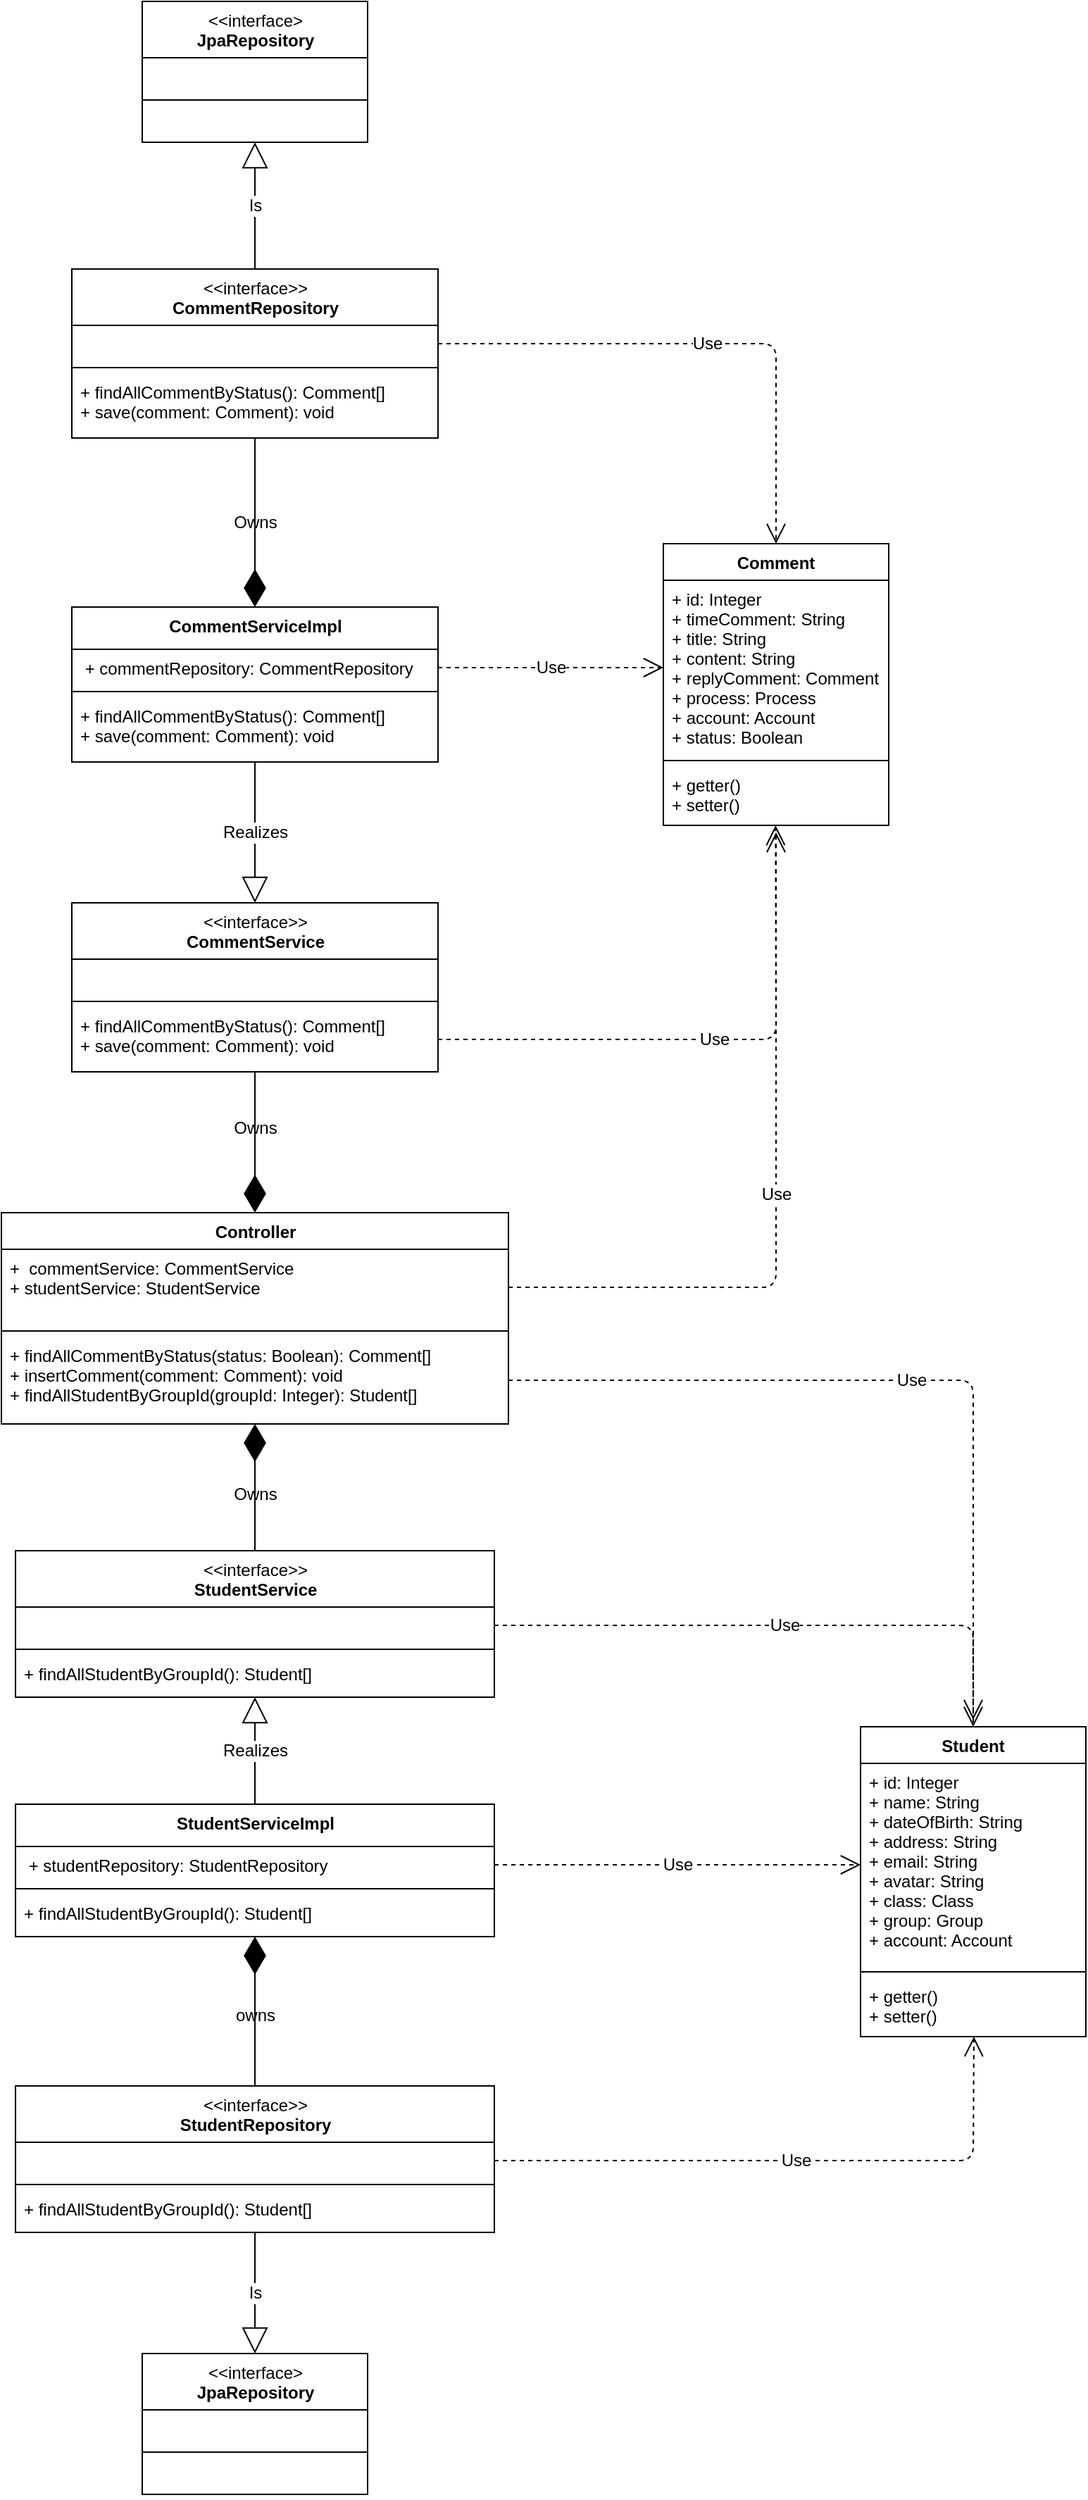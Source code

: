 <mxfile version="14.4.8" type="github">
  <diagram id="C5RBs43oDa-KdzZeNtuy" name="Page-1">
    <mxGraphModel dx="865" dy="1593" grid="1" gridSize="10" guides="1" tooltips="1" connect="1" arrows="1" fold="1" page="1" pageScale="1" pageWidth="827" pageHeight="1169" math="0" shadow="0">
      <root>
        <mxCell id="WIyWlLk6GJQsqaUBKTNV-0" />
        <mxCell id="WIyWlLk6GJQsqaUBKTNV-1" parent="WIyWlLk6GJQsqaUBKTNV-0" />
        <mxCell id="WWeWj_TmxvZapYBKQ9es-5" value="Comment" style="swimlane;fontStyle=1;align=center;verticalAlign=top;childLayout=stackLayout;horizontal=1;startSize=26;horizontalStack=0;resizeParent=1;resizeParentMax=0;resizeLast=0;collapsible=1;marginBottom=0;fontSize=12;" vertex="1" parent="WIyWlLk6GJQsqaUBKTNV-1">
          <mxGeometry x="510" y="-525" width="160" height="200" as="geometry" />
        </mxCell>
        <mxCell id="WWeWj_TmxvZapYBKQ9es-6" value="+ id: Integer&#xa;+ timeComment: String&#xa;+ title: String&#xa;+ content: String&#xa;+ replyComment: Comment&#xa;+ process: Process&#xa;+ account: Account&#xa;+ status: Boolean" style="text;strokeColor=none;fillColor=none;align=left;verticalAlign=top;spacingLeft=4;spacingRight=4;overflow=hidden;rotatable=0;points=[[0,0.5],[1,0.5]];portConstraint=eastwest;fontSize=12;" vertex="1" parent="WWeWj_TmxvZapYBKQ9es-5">
          <mxGeometry y="26" width="160" height="124" as="geometry" />
        </mxCell>
        <mxCell id="WWeWj_TmxvZapYBKQ9es-7" value="" style="line;strokeWidth=1;fillColor=none;align=left;verticalAlign=middle;spacingTop=-1;spacingLeft=3;spacingRight=3;rotatable=0;labelPosition=right;points=[];portConstraint=eastwest;fontSize=12;" vertex="1" parent="WWeWj_TmxvZapYBKQ9es-5">
          <mxGeometry y="150" width="160" height="8" as="geometry" />
        </mxCell>
        <mxCell id="WWeWj_TmxvZapYBKQ9es-8" value="+ getter()&#xa;+ setter()" style="text;strokeColor=none;fillColor=none;align=left;verticalAlign=top;spacingLeft=4;spacingRight=4;overflow=hidden;rotatable=0;points=[[0,0.5],[1,0.5]];portConstraint=eastwest;fontSize=12;" vertex="1" parent="WWeWj_TmxvZapYBKQ9es-5">
          <mxGeometry y="158" width="160" height="42" as="geometry" />
        </mxCell>
        <mxCell id="WWeWj_TmxvZapYBKQ9es-13" value="Student" style="swimlane;fontStyle=1;align=center;verticalAlign=top;childLayout=stackLayout;horizontal=1;startSize=26;horizontalStack=0;resizeParent=1;resizeParentMax=0;resizeLast=0;collapsible=1;marginBottom=0;fontSize=12;" vertex="1" parent="WIyWlLk6GJQsqaUBKTNV-1">
          <mxGeometry x="650" y="315" width="160" height="220" as="geometry" />
        </mxCell>
        <mxCell id="WWeWj_TmxvZapYBKQ9es-14" value="+ id: Integer&#xa;+ name: String&#xa;+ dateOfBirth: String&#xa;+ address: String&#xa;+ email: String&#xa;+ avatar: String&#xa;+ class: Class&#xa;+ group: Group&#xa;+ account: Account" style="text;strokeColor=none;fillColor=none;align=left;verticalAlign=top;spacingLeft=4;spacingRight=4;overflow=hidden;rotatable=0;points=[[0,0.5],[1,0.5]];portConstraint=eastwest;fontSize=12;" vertex="1" parent="WWeWj_TmxvZapYBKQ9es-13">
          <mxGeometry y="26" width="160" height="144" as="geometry" />
        </mxCell>
        <mxCell id="WWeWj_TmxvZapYBKQ9es-15" value="" style="line;strokeWidth=1;fillColor=none;align=left;verticalAlign=middle;spacingTop=-1;spacingLeft=3;spacingRight=3;rotatable=0;labelPosition=right;points=[];portConstraint=eastwest;fontSize=12;" vertex="1" parent="WWeWj_TmxvZapYBKQ9es-13">
          <mxGeometry y="170" width="160" height="8" as="geometry" />
        </mxCell>
        <mxCell id="WWeWj_TmxvZapYBKQ9es-16" value="+ getter()&#xa;+ setter()" style="text;strokeColor=none;fillColor=none;align=left;verticalAlign=top;spacingLeft=4;spacingRight=4;overflow=hidden;rotatable=0;points=[[0,0.5],[1,0.5]];portConstraint=eastwest;fontSize=12;" vertex="1" parent="WWeWj_TmxvZapYBKQ9es-13">
          <mxGeometry y="178" width="160" height="42" as="geometry" />
        </mxCell>
        <mxCell id="WWeWj_TmxvZapYBKQ9es-17" value="&lt;span style=&quot;font-weight: normal; font-size: 12px;&quot;&gt;&amp;lt;&amp;lt;interface&amp;gt;&amp;gt;&lt;/span&gt;&lt;br style=&quot;font-size: 12px;&quot;&gt;StudentRepository" style="swimlane;fontStyle=1;align=center;verticalAlign=top;childLayout=stackLayout;horizontal=1;startSize=40;horizontalStack=0;resizeParent=1;resizeParentMax=0;resizeLast=0;collapsible=1;marginBottom=0;html=1;fontSize=12;" vertex="1" parent="WIyWlLk6GJQsqaUBKTNV-1">
          <mxGeometry x="50" y="570" width="340" height="104" as="geometry" />
        </mxCell>
        <mxCell id="WWeWj_TmxvZapYBKQ9es-18" value=" " style="text;strokeColor=none;fillColor=none;align=left;verticalAlign=top;spacingLeft=4;spacingRight=4;overflow=hidden;rotatable=0;points=[[0,0.5],[1,0.5]];portConstraint=eastwest;fontSize=12;" vertex="1" parent="WWeWj_TmxvZapYBKQ9es-17">
          <mxGeometry y="40" width="340" height="26" as="geometry" />
        </mxCell>
        <mxCell id="WWeWj_TmxvZapYBKQ9es-19" value="" style="line;strokeWidth=1;fillColor=none;align=left;verticalAlign=middle;spacingTop=-1;spacingLeft=3;spacingRight=3;rotatable=0;labelPosition=right;points=[];portConstraint=eastwest;fontSize=12;" vertex="1" parent="WWeWj_TmxvZapYBKQ9es-17">
          <mxGeometry y="66" width="340" height="8" as="geometry" />
        </mxCell>
        <mxCell id="WWeWj_TmxvZapYBKQ9es-20" value="+ findAllStudentByGroupId(): Student[]" style="text;strokeColor=none;fillColor=none;align=left;verticalAlign=top;spacingLeft=4;spacingRight=4;overflow=hidden;rotatable=0;points=[[0,0.5],[1,0.5]];portConstraint=eastwest;fontSize=12;" vertex="1" parent="WWeWj_TmxvZapYBKQ9es-17">
          <mxGeometry y="74" width="340" height="30" as="geometry" />
        </mxCell>
        <mxCell id="WWeWj_TmxvZapYBKQ9es-25" value="&lt;span style=&quot;font-weight: normal; font-size: 12px;&quot;&gt;&amp;lt;&amp;lt;interface&amp;gt;&amp;gt;&lt;/span&gt;&lt;br style=&quot;font-size: 12px;&quot;&gt;StudentService" style="swimlane;fontStyle=1;align=center;verticalAlign=top;childLayout=stackLayout;horizontal=1;startSize=40;horizontalStack=0;resizeParent=1;resizeParentMax=0;resizeLast=0;collapsible=1;marginBottom=0;html=1;fontSize=12;" vertex="1" parent="WIyWlLk6GJQsqaUBKTNV-1">
          <mxGeometry x="50" y="190" width="340" height="104" as="geometry" />
        </mxCell>
        <mxCell id="WWeWj_TmxvZapYBKQ9es-26" value=" " style="text;strokeColor=none;fillColor=none;align=left;verticalAlign=top;spacingLeft=4;spacingRight=4;overflow=hidden;rotatable=0;points=[[0,0.5],[1,0.5]];portConstraint=eastwest;fontSize=12;" vertex="1" parent="WWeWj_TmxvZapYBKQ9es-25">
          <mxGeometry y="40" width="340" height="26" as="geometry" />
        </mxCell>
        <mxCell id="WWeWj_TmxvZapYBKQ9es-27" value="" style="line;strokeWidth=1;fillColor=none;align=left;verticalAlign=middle;spacingTop=-1;spacingLeft=3;spacingRight=3;rotatable=0;labelPosition=right;points=[];portConstraint=eastwest;fontSize=12;" vertex="1" parent="WWeWj_TmxvZapYBKQ9es-25">
          <mxGeometry y="66" width="340" height="8" as="geometry" />
        </mxCell>
        <mxCell id="WWeWj_TmxvZapYBKQ9es-28" value="+ findAllStudentByGroupId(): Student[]" style="text;strokeColor=none;fillColor=none;align=left;verticalAlign=top;spacingLeft=4;spacingRight=4;overflow=hidden;rotatable=0;points=[[0,0.5],[1,0.5]];portConstraint=eastwest;fontSize=12;" vertex="1" parent="WWeWj_TmxvZapYBKQ9es-25">
          <mxGeometry y="74" width="340" height="30" as="geometry" />
        </mxCell>
        <mxCell id="WWeWj_TmxvZapYBKQ9es-33" value="StudentServiceImpl" style="swimlane;fontStyle=1;align=center;verticalAlign=top;childLayout=stackLayout;horizontal=1;startSize=30;horizontalStack=0;resizeParent=1;resizeParentMax=0;resizeLast=0;collapsible=1;marginBottom=0;html=1;fontSize=12;" vertex="1" parent="WIyWlLk6GJQsqaUBKTNV-1">
          <mxGeometry x="50" y="370" width="340" height="94" as="geometry" />
        </mxCell>
        <mxCell id="WWeWj_TmxvZapYBKQ9es-34" value=" + studentRepository: StudentRepository" style="text;strokeColor=none;fillColor=none;align=left;verticalAlign=top;spacingLeft=4;spacingRight=4;overflow=hidden;rotatable=0;points=[[0,0.5],[1,0.5]];portConstraint=eastwest;fontSize=12;" vertex="1" parent="WWeWj_TmxvZapYBKQ9es-33">
          <mxGeometry y="30" width="340" height="26" as="geometry" />
        </mxCell>
        <mxCell id="WWeWj_TmxvZapYBKQ9es-35" value="" style="line;strokeWidth=1;fillColor=none;align=left;verticalAlign=middle;spacingTop=-1;spacingLeft=3;spacingRight=3;rotatable=0;labelPosition=right;points=[];portConstraint=eastwest;fontSize=12;" vertex="1" parent="WWeWj_TmxvZapYBKQ9es-33">
          <mxGeometry y="56" width="340" height="8" as="geometry" />
        </mxCell>
        <mxCell id="WWeWj_TmxvZapYBKQ9es-36" value="+ findAllStudentByGroupId(): Student[]" style="text;strokeColor=none;fillColor=none;align=left;verticalAlign=top;spacingLeft=4;spacingRight=4;overflow=hidden;rotatable=0;points=[[0,0.5],[1,0.5]];portConstraint=eastwest;fontSize=12;" vertex="1" parent="WWeWj_TmxvZapYBKQ9es-33">
          <mxGeometry y="64" width="340" height="30" as="geometry" />
        </mxCell>
        <mxCell id="WWeWj_TmxvZapYBKQ9es-37" value="&lt;span style=&quot;font-weight: normal; font-size: 12px;&quot;&gt;&amp;lt;&amp;lt;interface&amp;gt;&amp;gt;&lt;/span&gt;&lt;br style=&quot;font-size: 12px;&quot;&gt;CommentRepository" style="swimlane;fontStyle=1;align=center;verticalAlign=top;childLayout=stackLayout;horizontal=1;startSize=40;horizontalStack=0;resizeParent=1;resizeParentMax=0;resizeLast=0;collapsible=1;marginBottom=0;html=1;fontSize=12;" vertex="1" parent="WIyWlLk6GJQsqaUBKTNV-1">
          <mxGeometry x="90" y="-720" width="260" height="120" as="geometry" />
        </mxCell>
        <mxCell id="WWeWj_TmxvZapYBKQ9es-38" value=" " style="text;strokeColor=none;fillColor=none;align=left;verticalAlign=top;spacingLeft=4;spacingRight=4;overflow=hidden;rotatable=0;points=[[0,0.5],[1,0.5]];portConstraint=eastwest;fontSize=12;" vertex="1" parent="WWeWj_TmxvZapYBKQ9es-37">
          <mxGeometry y="40" width="260" height="26" as="geometry" />
        </mxCell>
        <mxCell id="WWeWj_TmxvZapYBKQ9es-39" value="" style="line;strokeWidth=1;fillColor=none;align=left;verticalAlign=middle;spacingTop=-1;spacingLeft=3;spacingRight=3;rotatable=0;labelPosition=right;points=[];portConstraint=eastwest;fontSize=12;" vertex="1" parent="WWeWj_TmxvZapYBKQ9es-37">
          <mxGeometry y="66" width="260" height="8" as="geometry" />
        </mxCell>
        <mxCell id="WWeWj_TmxvZapYBKQ9es-40" value="+ findAllCommentByStatus(): Comment[]&#xa;+ save(comment: Comment): void" style="text;strokeColor=none;fillColor=none;align=left;verticalAlign=top;spacingLeft=4;spacingRight=4;overflow=hidden;rotatable=0;points=[[0,0.5],[1,0.5]];portConstraint=eastwest;fontSize=12;" vertex="1" parent="WWeWj_TmxvZapYBKQ9es-37">
          <mxGeometry y="74" width="260" height="46" as="geometry" />
        </mxCell>
        <mxCell id="WWeWj_TmxvZapYBKQ9es-41" value="CommentServiceImpl" style="swimlane;fontStyle=1;align=center;verticalAlign=top;childLayout=stackLayout;horizontal=1;startSize=30;horizontalStack=0;resizeParent=1;resizeParentMax=0;resizeLast=0;collapsible=1;marginBottom=0;html=1;fontSize=12;" vertex="1" parent="WIyWlLk6GJQsqaUBKTNV-1">
          <mxGeometry x="90" y="-480" width="260" height="110" as="geometry" />
        </mxCell>
        <mxCell id="WWeWj_TmxvZapYBKQ9es-42" value=" + commentRepository: CommentRepository" style="text;strokeColor=none;fillColor=none;align=left;verticalAlign=top;spacingLeft=4;spacingRight=4;overflow=hidden;rotatable=0;points=[[0,0.5],[1,0.5]];portConstraint=eastwest;fontSize=12;" vertex="1" parent="WWeWj_TmxvZapYBKQ9es-41">
          <mxGeometry y="30" width="260" height="26" as="geometry" />
        </mxCell>
        <mxCell id="WWeWj_TmxvZapYBKQ9es-43" value="" style="line;strokeWidth=1;fillColor=none;align=left;verticalAlign=middle;spacingTop=-1;spacingLeft=3;spacingRight=3;rotatable=0;labelPosition=right;points=[];portConstraint=eastwest;fontSize=12;" vertex="1" parent="WWeWj_TmxvZapYBKQ9es-41">
          <mxGeometry y="56" width="260" height="8" as="geometry" />
        </mxCell>
        <mxCell id="WWeWj_TmxvZapYBKQ9es-44" value="+ findAllCommentByStatus(): Comment[]&#xa;+ save(comment: Comment): void" style="text;strokeColor=none;fillColor=none;align=left;verticalAlign=top;spacingLeft=4;spacingRight=4;overflow=hidden;rotatable=0;points=[[0,0.5],[1,0.5]];portConstraint=eastwest;fontSize=12;" vertex="1" parent="WWeWj_TmxvZapYBKQ9es-41">
          <mxGeometry y="64" width="260" height="46" as="geometry" />
        </mxCell>
        <mxCell id="WWeWj_TmxvZapYBKQ9es-45" value="&lt;span style=&quot;font-weight: normal; font-size: 12px;&quot;&gt;&amp;lt;&amp;lt;interface&amp;gt;&amp;gt;&lt;/span&gt;&lt;br style=&quot;font-size: 12px;&quot;&gt;CommentService" style="swimlane;fontStyle=1;align=center;verticalAlign=top;childLayout=stackLayout;horizontal=1;startSize=40;horizontalStack=0;resizeParent=1;resizeParentMax=0;resizeLast=0;collapsible=1;marginBottom=0;html=1;fontSize=12;" vertex="1" parent="WIyWlLk6GJQsqaUBKTNV-1">
          <mxGeometry x="90" y="-270" width="260" height="120" as="geometry" />
        </mxCell>
        <mxCell id="WWeWj_TmxvZapYBKQ9es-46" value=" " style="text;strokeColor=none;fillColor=none;align=left;verticalAlign=top;spacingLeft=4;spacingRight=4;overflow=hidden;rotatable=0;points=[[0,0.5],[1,0.5]];portConstraint=eastwest;fontSize=12;" vertex="1" parent="WWeWj_TmxvZapYBKQ9es-45">
          <mxGeometry y="40" width="260" height="26" as="geometry" />
        </mxCell>
        <mxCell id="WWeWj_TmxvZapYBKQ9es-47" value="" style="line;strokeWidth=1;fillColor=none;align=left;verticalAlign=middle;spacingTop=-1;spacingLeft=3;spacingRight=3;rotatable=0;labelPosition=right;points=[];portConstraint=eastwest;fontSize=12;" vertex="1" parent="WWeWj_TmxvZapYBKQ9es-45">
          <mxGeometry y="66" width="260" height="8" as="geometry" />
        </mxCell>
        <mxCell id="WWeWj_TmxvZapYBKQ9es-48" value="+ findAllCommentByStatus(): Comment[]&#xa;+ save(comment: Comment): void" style="text;strokeColor=none;fillColor=none;align=left;verticalAlign=top;spacingLeft=4;spacingRight=4;overflow=hidden;rotatable=0;points=[[0,0.5],[1,0.5]];portConstraint=eastwest;fontSize=12;" vertex="1" parent="WWeWj_TmxvZapYBKQ9es-45">
          <mxGeometry y="74" width="260" height="46" as="geometry" />
        </mxCell>
        <mxCell id="WWeWj_TmxvZapYBKQ9es-49" value="Controller" style="swimlane;fontStyle=1;align=center;verticalAlign=top;childLayout=stackLayout;horizontal=1;startSize=26;horizontalStack=0;resizeParent=1;resizeParentMax=0;resizeLast=0;collapsible=1;marginBottom=0;html=1;fontSize=12;" vertex="1" parent="WIyWlLk6GJQsqaUBKTNV-1">
          <mxGeometry x="40" y="-50" width="360" height="150" as="geometry" />
        </mxCell>
        <mxCell id="WWeWj_TmxvZapYBKQ9es-50" value="+  commentService: CommentService&#xa;+ studentService: StudentService" style="text;strokeColor=none;fillColor=none;align=left;verticalAlign=top;spacingLeft=4;spacingRight=4;overflow=hidden;rotatable=0;points=[[0,0.5],[1,0.5]];portConstraint=eastwest;fontSize=12;" vertex="1" parent="WWeWj_TmxvZapYBKQ9es-49">
          <mxGeometry y="26" width="360" height="54" as="geometry" />
        </mxCell>
        <mxCell id="WWeWj_TmxvZapYBKQ9es-51" value="" style="line;strokeWidth=1;fillColor=none;align=left;verticalAlign=middle;spacingTop=-1;spacingLeft=3;spacingRight=3;rotatable=0;labelPosition=right;points=[];portConstraint=eastwest;fontSize=12;" vertex="1" parent="WWeWj_TmxvZapYBKQ9es-49">
          <mxGeometry y="80" width="360" height="8" as="geometry" />
        </mxCell>
        <mxCell id="WWeWj_TmxvZapYBKQ9es-52" value="+ findAllCommentByStatus(status: Boolean): Comment[]&#xa;+ insertComment(comment: Comment): void&#xa;+ findAllStudentByGroupId(groupId: Integer): Student[]" style="text;strokeColor=none;fillColor=none;align=left;verticalAlign=top;spacingLeft=4;spacingRight=4;overflow=hidden;rotatable=0;points=[[0,0.5],[1,0.5]];portConstraint=eastwest;fontSize=12;" vertex="1" parent="WWeWj_TmxvZapYBKQ9es-49">
          <mxGeometry y="88" width="360" height="62" as="geometry" />
        </mxCell>
        <mxCell id="WWeWj_TmxvZapYBKQ9es-53" value="Use" style="endArrow=open;endSize=12;dashed=1;html=1;entryX=0.503;entryY=1;entryDx=0;entryDy=0;exitX=1;exitY=0.5;exitDx=0;exitDy=0;entryPerimeter=0;fontSize=12;" edge="1" parent="WIyWlLk6GJQsqaUBKTNV-1" source="WWeWj_TmxvZapYBKQ9es-18" target="WWeWj_TmxvZapYBKQ9es-16">
          <mxGeometry width="160" relative="1" as="geometry">
            <mxPoint x="420" y="430" as="sourcePoint" />
            <mxPoint x="580" y="430" as="targetPoint" />
            <Array as="points">
              <mxPoint x="730" y="623" />
            </Array>
          </mxGeometry>
        </mxCell>
        <mxCell id="WWeWj_TmxvZapYBKQ9es-54" value="Use" style="endArrow=open;endSize=12;dashed=1;html=1;exitX=1;exitY=0.5;exitDx=0;exitDy=0;fontSize=12;" edge="1" parent="WIyWlLk6GJQsqaUBKTNV-1" source="WWeWj_TmxvZapYBKQ9es-34" target="WWeWj_TmxvZapYBKQ9es-14">
          <mxGeometry width="160" relative="1" as="geometry">
            <mxPoint x="420" y="430" as="sourcePoint" />
            <mxPoint x="650" y="410" as="targetPoint" />
            <Array as="points" />
          </mxGeometry>
        </mxCell>
        <mxCell id="WWeWj_TmxvZapYBKQ9es-55" value="Use" style="endArrow=open;endSize=12;dashed=1;html=1;entryX=0.5;entryY=0;entryDx=0;entryDy=0;exitX=1;exitY=0.5;exitDx=0;exitDy=0;fontSize=12;" edge="1" parent="WIyWlLk6GJQsqaUBKTNV-1" source="WWeWj_TmxvZapYBKQ9es-26" target="WWeWj_TmxvZapYBKQ9es-13">
          <mxGeometry width="160" relative="1" as="geometry">
            <mxPoint x="420" y="430" as="sourcePoint" />
            <mxPoint x="580" y="430" as="targetPoint" />
            <Array as="points">
              <mxPoint x="730" y="243" />
            </Array>
          </mxGeometry>
        </mxCell>
        <mxCell id="WWeWj_TmxvZapYBKQ9es-56" value="" style="endArrow=diamondThin;endFill=1;endSize=24;html=1;exitX=0.5;exitY=0;exitDx=0;exitDy=0;fontSize=12;" edge="1" parent="WIyWlLk6GJQsqaUBKTNV-1" source="WWeWj_TmxvZapYBKQ9es-17" target="WWeWj_TmxvZapYBKQ9es-36">
          <mxGeometry width="160" relative="1" as="geometry">
            <mxPoint x="346" y="430" as="sourcePoint" />
            <mxPoint x="506" y="430" as="targetPoint" />
          </mxGeometry>
        </mxCell>
        <mxCell id="WWeWj_TmxvZapYBKQ9es-57" value="owns" style="text;html=1;align=center;verticalAlign=middle;resizable=0;points=[];autosize=1;fontSize=12;" vertex="1" parent="WIyWlLk6GJQsqaUBKTNV-1">
          <mxGeometry x="200" y="510" width="40" height="20" as="geometry" />
        </mxCell>
        <mxCell id="WWeWj_TmxvZapYBKQ9es-60" value="Realizes" style="endArrow=block;endSize=16;endFill=0;html=1;exitX=0.5;exitY=0;exitDx=0;exitDy=0;fontSize=12;" edge="1" parent="WIyWlLk6GJQsqaUBKTNV-1" source="WWeWj_TmxvZapYBKQ9es-33" target="WWeWj_TmxvZapYBKQ9es-28">
          <mxGeometry width="160" relative="1" as="geometry">
            <mxPoint x="346" y="430" as="sourcePoint" />
            <mxPoint x="506" y="430" as="targetPoint" />
          </mxGeometry>
        </mxCell>
        <mxCell id="WWeWj_TmxvZapYBKQ9es-61" value="" style="endArrow=diamondThin;endFill=1;endSize=24;html=1;entryX=0.5;entryY=0;entryDx=0;entryDy=0;fontSize=12;" edge="1" parent="WIyWlLk6GJQsqaUBKTNV-1" source="WWeWj_TmxvZapYBKQ9es-40" target="WWeWj_TmxvZapYBKQ9es-41">
          <mxGeometry width="160" relative="1" as="geometry">
            <mxPoint x="409" y="-444" as="sourcePoint" />
            <mxPoint x="409" y="-550" as="targetPoint" />
          </mxGeometry>
        </mxCell>
        <mxCell id="WWeWj_TmxvZapYBKQ9es-62" value="Owns" style="text;html=1;align=center;verticalAlign=middle;resizable=0;points=[];autosize=1;fontSize=12;" vertex="1" parent="WIyWlLk6GJQsqaUBKTNV-1">
          <mxGeometry x="195" y="-550" width="50" height="20" as="geometry" />
        </mxCell>
        <mxCell id="WWeWj_TmxvZapYBKQ9es-65" value="Realizes" style="endArrow=block;endSize=16;endFill=0;html=1;fontSize=12;" edge="1" parent="WIyWlLk6GJQsqaUBKTNV-1" source="WWeWj_TmxvZapYBKQ9es-44" target="WWeWj_TmxvZapYBKQ9es-45">
          <mxGeometry width="160" relative="1" as="geometry">
            <mxPoint x="420" y="-284" as="sourcePoint" />
            <mxPoint x="420" y="-360" as="targetPoint" />
          </mxGeometry>
        </mxCell>
        <mxCell id="WWeWj_TmxvZapYBKQ9es-66" value="Use" style="endArrow=open;endSize=12;dashed=1;html=1;exitX=1;exitY=0.5;exitDx=0;exitDy=0;entryX=0.5;entryY=0;entryDx=0;entryDy=0;fontSize=12;" edge="1" parent="WIyWlLk6GJQsqaUBKTNV-1" source="WWeWj_TmxvZapYBKQ9es-38" target="WWeWj_TmxvZapYBKQ9es-5">
          <mxGeometry width="160" relative="1" as="geometry">
            <mxPoint x="420" y="-620" as="sourcePoint" />
            <mxPoint x="580" y="-620" as="targetPoint" />
            <Array as="points">
              <mxPoint x="590" y="-667" />
            </Array>
          </mxGeometry>
        </mxCell>
        <mxCell id="WWeWj_TmxvZapYBKQ9es-67" value="Use" style="endArrow=open;endSize=12;dashed=1;html=1;exitX=1;exitY=0.5;exitDx=0;exitDy=0;entryX=0.498;entryY=1;entryDx=0;entryDy=0;entryPerimeter=0;fontSize=12;" edge="1" parent="WIyWlLk6GJQsqaUBKTNV-1" source="WWeWj_TmxvZapYBKQ9es-48" target="WWeWj_TmxvZapYBKQ9es-8">
          <mxGeometry width="160" relative="1" as="geometry">
            <mxPoint x="420" y="-280" as="sourcePoint" />
            <mxPoint x="580" y="-280" as="targetPoint" />
            <Array as="points">
              <mxPoint x="590" y="-173" />
            </Array>
          </mxGeometry>
        </mxCell>
        <mxCell id="WWeWj_TmxvZapYBKQ9es-68" value="Use" style="endArrow=open;endSize=12;dashed=1;html=1;exitX=1;exitY=0.5;exitDx=0;exitDy=0;fontSize=12;" edge="1" parent="WIyWlLk6GJQsqaUBKTNV-1" source="WWeWj_TmxvZapYBKQ9es-42" target="WWeWj_TmxvZapYBKQ9es-6">
          <mxGeometry width="160" relative="1" as="geometry">
            <mxPoint x="420" y="-410" as="sourcePoint" />
            <mxPoint x="580" y="-410" as="targetPoint" />
          </mxGeometry>
        </mxCell>
        <mxCell id="WWeWj_TmxvZapYBKQ9es-69" value="" style="endArrow=diamondThin;endFill=1;endSize=24;html=1;entryX=0.5;entryY=0;entryDx=0;entryDy=0;fontSize=12;" edge="1" parent="WIyWlLk6GJQsqaUBKTNV-1" source="WWeWj_TmxvZapYBKQ9es-48" target="WWeWj_TmxvZapYBKQ9es-49">
          <mxGeometry width="160" relative="1" as="geometry">
            <mxPoint x="245" y="-170" as="sourcePoint" />
            <mxPoint x="245" y="-50" as="targetPoint" />
          </mxGeometry>
        </mxCell>
        <mxCell id="WWeWj_TmxvZapYBKQ9es-70" value="" style="endArrow=diamondThin;endFill=1;endSize=24;html=1;exitX=0.5;exitY=0;exitDx=0;exitDy=0;fontSize=12;" edge="1" parent="WIyWlLk6GJQsqaUBKTNV-1" source="WWeWj_TmxvZapYBKQ9es-25" target="WWeWj_TmxvZapYBKQ9es-52">
          <mxGeometry width="160" relative="1" as="geometry">
            <mxPoint x="230" y="-140" as="sourcePoint" />
            <mxPoint x="230" y="-40" as="targetPoint" />
          </mxGeometry>
        </mxCell>
        <mxCell id="WWeWj_TmxvZapYBKQ9es-71" value="Owns" style="text;html=1;align=center;verticalAlign=middle;resizable=0;points=[];autosize=1;fontSize=12;" vertex="1" parent="WIyWlLk6GJQsqaUBKTNV-1">
          <mxGeometry x="195" y="-120" width="50" height="20" as="geometry" />
        </mxCell>
        <mxCell id="WWeWj_TmxvZapYBKQ9es-72" value="Owns" style="text;html=1;align=center;verticalAlign=middle;resizable=0;points=[];autosize=1;fontSize=12;" vertex="1" parent="WIyWlLk6GJQsqaUBKTNV-1">
          <mxGeometry x="195" y="140" width="50" height="20" as="geometry" />
        </mxCell>
        <mxCell id="WWeWj_TmxvZapYBKQ9es-73" value="Use" style="endArrow=open;endSize=12;dashed=1;html=1;exitX=1;exitY=0.5;exitDx=0;exitDy=0;fontSize=12;" edge="1" parent="WIyWlLk6GJQsqaUBKTNV-1" source="WWeWj_TmxvZapYBKQ9es-50">
          <mxGeometry width="160" relative="1" as="geometry">
            <mxPoint x="440" y="-60" as="sourcePoint" />
            <mxPoint x="590" y="-320" as="targetPoint" />
            <Array as="points">
              <mxPoint x="590" y="3" />
            </Array>
          </mxGeometry>
        </mxCell>
        <mxCell id="WWeWj_TmxvZapYBKQ9es-74" value="Use" style="endArrow=open;endSize=12;dashed=1;html=1;exitX=1;exitY=0.5;exitDx=0;exitDy=0;fontSize=12;" edge="1" parent="WIyWlLk6GJQsqaUBKTNV-1" source="WWeWj_TmxvZapYBKQ9es-52">
          <mxGeometry width="160" relative="1" as="geometry">
            <mxPoint x="440" y="100" as="sourcePoint" />
            <mxPoint x="730" y="310" as="targetPoint" />
            <Array as="points">
              <mxPoint x="730" y="69" />
            </Array>
          </mxGeometry>
        </mxCell>
        <mxCell id="WWeWj_TmxvZapYBKQ9es-75" value="&lt;span style=&quot;font-weight: normal&quot;&gt;&amp;lt;&amp;lt;interface&amp;gt;&lt;/span&gt;&lt;br&gt;JpaRepository" style="swimlane;fontStyle=1;align=center;verticalAlign=top;childLayout=stackLayout;horizontal=1;startSize=40;horizontalStack=0;resizeParent=1;resizeParentMax=0;resizeLast=0;collapsible=1;marginBottom=0;fontSize=12;html=1;" vertex="1" parent="WIyWlLk6GJQsqaUBKTNV-1">
          <mxGeometry x="140" y="760" width="160" height="100" as="geometry" />
        </mxCell>
        <mxCell id="WWeWj_TmxvZapYBKQ9es-76" value=" " style="text;strokeColor=none;fillColor=none;align=left;verticalAlign=top;spacingLeft=4;spacingRight=4;overflow=hidden;rotatable=0;points=[[0,0.5],[1,0.5]];portConstraint=eastwest;fontSize=12;" vertex="1" parent="WWeWj_TmxvZapYBKQ9es-75">
          <mxGeometry y="40" width="160" height="26" as="geometry" />
        </mxCell>
        <mxCell id="WWeWj_TmxvZapYBKQ9es-77" value="" style="line;strokeWidth=1;fillColor=none;align=left;verticalAlign=middle;spacingTop=-1;spacingLeft=3;spacingRight=3;rotatable=0;labelPosition=right;points=[];portConstraint=eastwest;fontSize=12;" vertex="1" parent="WWeWj_TmxvZapYBKQ9es-75">
          <mxGeometry y="66" width="160" height="8" as="geometry" />
        </mxCell>
        <mxCell id="WWeWj_TmxvZapYBKQ9es-78" value=" " style="text;strokeColor=none;fillColor=none;align=left;verticalAlign=top;spacingLeft=4;spacingRight=4;overflow=hidden;rotatable=0;points=[[0,0.5],[1,0.5]];portConstraint=eastwest;fontSize=12;" vertex="1" parent="WWeWj_TmxvZapYBKQ9es-75">
          <mxGeometry y="74" width="160" height="26" as="geometry" />
        </mxCell>
        <mxCell id="WWeWj_TmxvZapYBKQ9es-79" value="&lt;span style=&quot;font-weight: normal&quot;&gt;&amp;lt;&amp;lt;interface&amp;gt;&lt;/span&gt;&lt;br&gt;JpaRepository" style="swimlane;fontStyle=1;align=center;verticalAlign=top;childLayout=stackLayout;horizontal=1;startSize=40;horizontalStack=0;resizeParent=1;resizeParentMax=0;resizeLast=0;collapsible=1;marginBottom=0;fontSize=12;html=1;" vertex="1" parent="WIyWlLk6GJQsqaUBKTNV-1">
          <mxGeometry x="140" y="-910" width="160" height="100" as="geometry" />
        </mxCell>
        <mxCell id="WWeWj_TmxvZapYBKQ9es-80" value=" " style="text;strokeColor=none;fillColor=none;align=left;verticalAlign=top;spacingLeft=4;spacingRight=4;overflow=hidden;rotatable=0;points=[[0,0.5],[1,0.5]];portConstraint=eastwest;fontSize=12;" vertex="1" parent="WWeWj_TmxvZapYBKQ9es-79">
          <mxGeometry y="40" width="160" height="26" as="geometry" />
        </mxCell>
        <mxCell id="WWeWj_TmxvZapYBKQ9es-81" value="" style="line;strokeWidth=1;fillColor=none;align=left;verticalAlign=middle;spacingTop=-1;spacingLeft=3;spacingRight=3;rotatable=0;labelPosition=right;points=[];portConstraint=eastwest;fontSize=12;" vertex="1" parent="WWeWj_TmxvZapYBKQ9es-79">
          <mxGeometry y="66" width="160" height="8" as="geometry" />
        </mxCell>
        <mxCell id="WWeWj_TmxvZapYBKQ9es-82" value=" " style="text;strokeColor=none;fillColor=none;align=left;verticalAlign=top;spacingLeft=4;spacingRight=4;overflow=hidden;rotatable=0;points=[[0,0.5],[1,0.5]];portConstraint=eastwest;fontSize=12;" vertex="1" parent="WWeWj_TmxvZapYBKQ9es-79">
          <mxGeometry y="74" width="160" height="26" as="geometry" />
        </mxCell>
        <mxCell id="WWeWj_TmxvZapYBKQ9es-83" value="Is" style="endArrow=block;endSize=16;endFill=0;html=1;fontSize=12;" edge="1" parent="WIyWlLk6GJQsqaUBKTNV-1" source="WWeWj_TmxvZapYBKQ9es-20" target="WWeWj_TmxvZapYBKQ9es-75">
          <mxGeometry width="160" relative="1" as="geometry">
            <mxPoint x="220" y="678" as="sourcePoint" />
            <mxPoint x="480" y="730" as="targetPoint" />
          </mxGeometry>
        </mxCell>
        <mxCell id="WWeWj_TmxvZapYBKQ9es-84" value="Is" style="endArrow=block;endSize=16;endFill=0;html=1;fontSize=12;exitX=0.5;exitY=0;exitDx=0;exitDy=0;" edge="1" parent="WIyWlLk6GJQsqaUBKTNV-1" source="WWeWj_TmxvZapYBKQ9es-37" target="WWeWj_TmxvZapYBKQ9es-82">
          <mxGeometry width="160" relative="1" as="geometry">
            <mxPoint x="320" y="-640" as="sourcePoint" />
            <mxPoint x="480" y="-640" as="targetPoint" />
          </mxGeometry>
        </mxCell>
      </root>
    </mxGraphModel>
  </diagram>
</mxfile>
